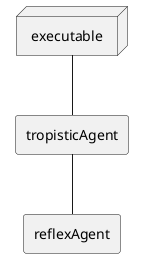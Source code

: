@startuml reflexAgentDeploy

node executable
agent tropisticAgent
agent reflexAgent

executable -- tropisticAgent
tropisticAgent -- reflexAgent

    

@enduml
